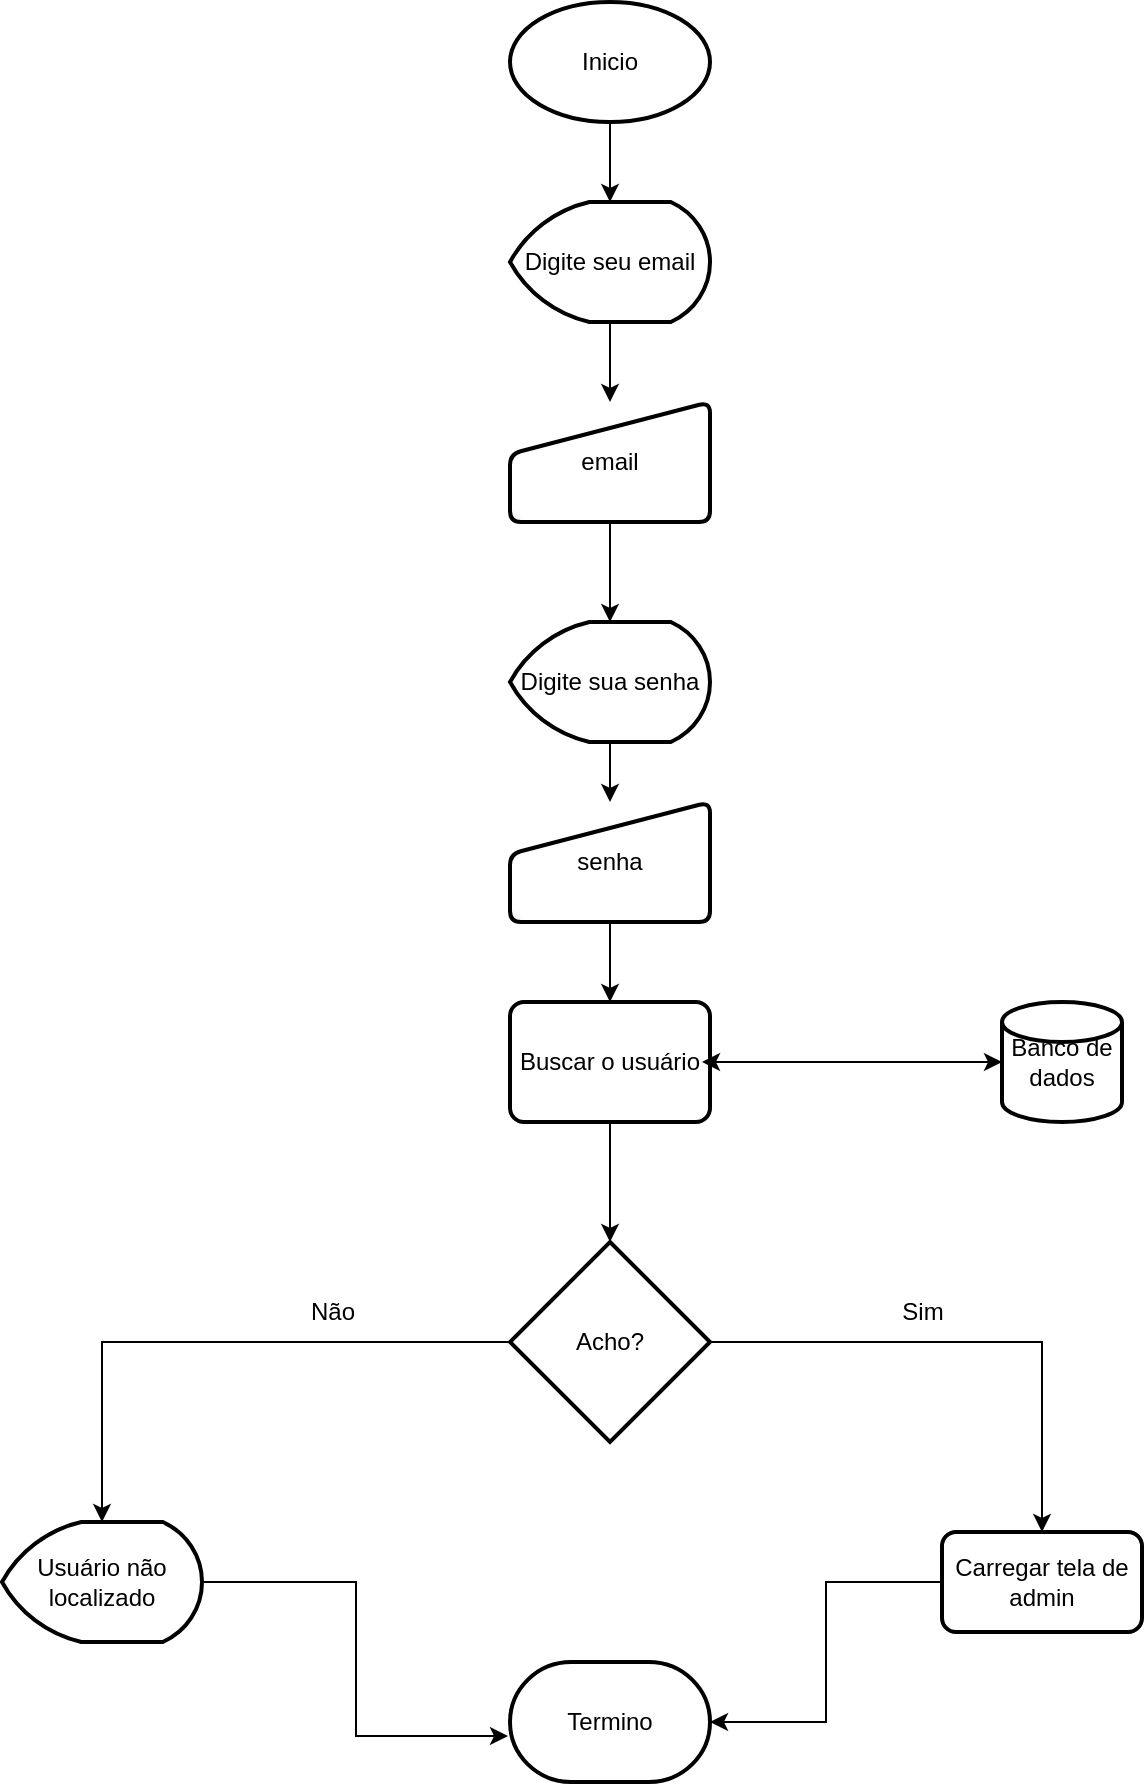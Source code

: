 <mxfile version="20.8.16" type="device"><diagram name="Página-1" id="3UbrsjIXJdkovNehri-S"><mxGraphModel dx="1104" dy="508" grid="1" gridSize="10" guides="1" tooltips="1" connect="1" arrows="1" fold="1" page="1" pageScale="1" pageWidth="827" pageHeight="1169" math="0" shadow="0"><root><mxCell id="0"/><mxCell id="1" parent="0"/><mxCell id="4pi1zFlPaG3Di6_CLTCA-4" value="" style="edgeStyle=orthogonalEdgeStyle;rounded=0;orthogonalLoop=1;jettySize=auto;html=1;" parent="1" source="4pi1zFlPaG3Di6_CLTCA-1" target="4pi1zFlPaG3Di6_CLTCA-3" edge="1"><mxGeometry relative="1" as="geometry"/></mxCell><mxCell id="4pi1zFlPaG3Di6_CLTCA-1" value="Inicio" style="strokeWidth=2;html=1;shape=mxgraph.flowchart.start_1;whiteSpace=wrap;" parent="1" vertex="1"><mxGeometry x="364" y="40" width="100" height="60" as="geometry"/></mxCell><mxCell id="4pi1zFlPaG3Di6_CLTCA-2" value="Termino" style="strokeWidth=2;html=1;shape=mxgraph.flowchart.terminator;whiteSpace=wrap;" parent="1" vertex="1"><mxGeometry x="364" y="870" width="100" height="60" as="geometry"/></mxCell><mxCell id="4pi1zFlPaG3Di6_CLTCA-6" value="" style="edgeStyle=orthogonalEdgeStyle;rounded=0;orthogonalLoop=1;jettySize=auto;html=1;" parent="1" source="4pi1zFlPaG3Di6_CLTCA-3" target="4pi1zFlPaG3Di6_CLTCA-5" edge="1"><mxGeometry relative="1" as="geometry"/></mxCell><mxCell id="4pi1zFlPaG3Di6_CLTCA-3" value="Digite seu email" style="strokeWidth=2;html=1;shape=mxgraph.flowchart.display;whiteSpace=wrap;" parent="1" vertex="1"><mxGeometry x="364" y="140" width="100" height="60" as="geometry"/></mxCell><mxCell id="4pi1zFlPaG3Di6_CLTCA-10" value="" style="edgeStyle=orthogonalEdgeStyle;rounded=0;orthogonalLoop=1;jettySize=auto;html=1;" parent="1" source="4pi1zFlPaG3Di6_CLTCA-5" target="4pi1zFlPaG3Di6_CLTCA-7" edge="1"><mxGeometry relative="1" as="geometry"/></mxCell><mxCell id="4pi1zFlPaG3Di6_CLTCA-5" value="email" style="html=1;strokeWidth=2;shape=manualInput;whiteSpace=wrap;rounded=1;size=26;arcSize=11;" parent="1" vertex="1"><mxGeometry x="364" y="240" width="100" height="60" as="geometry"/></mxCell><mxCell id="4pi1zFlPaG3Di6_CLTCA-9" value="" style="edgeStyle=orthogonalEdgeStyle;rounded=0;orthogonalLoop=1;jettySize=auto;html=1;" parent="1" source="4pi1zFlPaG3Di6_CLTCA-7" target="4pi1zFlPaG3Di6_CLTCA-8" edge="1"><mxGeometry relative="1" as="geometry"/></mxCell><mxCell id="4pi1zFlPaG3Di6_CLTCA-7" value="Digite sua senha" style="strokeWidth=2;html=1;shape=mxgraph.flowchart.display;whiteSpace=wrap;" parent="1" vertex="1"><mxGeometry x="364" y="350" width="100" height="60" as="geometry"/></mxCell><mxCell id="4pi1zFlPaG3Di6_CLTCA-12" style="edgeStyle=orthogonalEdgeStyle;rounded=0;orthogonalLoop=1;jettySize=auto;html=1;" parent="1" source="4pi1zFlPaG3Di6_CLTCA-8" target="4pi1zFlPaG3Di6_CLTCA-11" edge="1"><mxGeometry relative="1" as="geometry"/></mxCell><mxCell id="4pi1zFlPaG3Di6_CLTCA-8" value="senha" style="html=1;strokeWidth=2;shape=manualInput;whiteSpace=wrap;rounded=1;size=26;arcSize=11;" parent="1" vertex="1"><mxGeometry x="364" y="440" width="100" height="60" as="geometry"/></mxCell><mxCell id="4pi1zFlPaG3Di6_CLTCA-16" style="edgeStyle=orthogonalEdgeStyle;rounded=0;orthogonalLoop=1;jettySize=auto;html=1;" parent="1" source="4pi1zFlPaG3Di6_CLTCA-11" target="4pi1zFlPaG3Di6_CLTCA-13" edge="1"><mxGeometry relative="1" as="geometry"/></mxCell><mxCell id="4pi1zFlPaG3Di6_CLTCA-19" style="edgeStyle=orthogonalEdgeStyle;rounded=0;orthogonalLoop=1;jettySize=auto;html=1;" parent="1" source="4pi1zFlPaG3Di6_CLTCA-11" target="4pi1zFlPaG3Di6_CLTCA-18" edge="1"><mxGeometry relative="1" as="geometry"/></mxCell><mxCell id="4pi1zFlPaG3Di6_CLTCA-11" value="Buscar o usuário" style="rounded=1;whiteSpace=wrap;html=1;absoluteArcSize=1;arcSize=14;strokeWidth=2;" parent="1" vertex="1"><mxGeometry x="364" y="540" width="100" height="60" as="geometry"/></mxCell><mxCell id="4pi1zFlPaG3Di6_CLTCA-17" style="edgeStyle=orthogonalEdgeStyle;rounded=0;orthogonalLoop=1;jettySize=auto;html=1;" parent="1" source="4pi1zFlPaG3Di6_CLTCA-13" edge="1"><mxGeometry relative="1" as="geometry"><mxPoint x="460" y="570.0" as="targetPoint"/></mxGeometry></mxCell><mxCell id="4pi1zFlPaG3Di6_CLTCA-13" value="Banco de dados" style="strokeWidth=2;html=1;shape=mxgraph.flowchart.database;whiteSpace=wrap;" parent="1" vertex="1"><mxGeometry x="610" y="540" width="60" height="60" as="geometry"/></mxCell><mxCell id="4pi1zFlPaG3Di6_CLTCA-23" style="edgeStyle=orthogonalEdgeStyle;rounded=0;orthogonalLoop=1;jettySize=auto;html=1;" parent="1" source="4pi1zFlPaG3Di6_CLTCA-18" target="4pi1zFlPaG3Di6_CLTCA-20" edge="1"><mxGeometry relative="1" as="geometry"/></mxCell><mxCell id="4pi1zFlPaG3Di6_CLTCA-24" style="edgeStyle=orthogonalEdgeStyle;rounded=0;orthogonalLoop=1;jettySize=auto;html=1;" parent="1" source="4pi1zFlPaG3Di6_CLTCA-18" target="4pi1zFlPaG3Di6_CLTCA-22" edge="1"><mxGeometry relative="1" as="geometry"/></mxCell><mxCell id="4pi1zFlPaG3Di6_CLTCA-18" value="Acho?" style="strokeWidth=2;html=1;shape=mxgraph.flowchart.decision;whiteSpace=wrap;" parent="1" vertex="1"><mxGeometry x="364" y="660" width="100" height="100" as="geometry"/></mxCell><mxCell id="4pi1zFlPaG3Di6_CLTCA-26" style="edgeStyle=orthogonalEdgeStyle;rounded=0;orthogonalLoop=1;jettySize=auto;html=1;entryX=-0.01;entryY=0.617;entryDx=0;entryDy=0;entryPerimeter=0;" parent="1" source="4pi1zFlPaG3Di6_CLTCA-20" target="4pi1zFlPaG3Di6_CLTCA-2" edge="1"><mxGeometry relative="1" as="geometry"/></mxCell><mxCell id="4pi1zFlPaG3Di6_CLTCA-20" value="Usuário não localizado" style="strokeWidth=2;html=1;shape=mxgraph.flowchart.display;whiteSpace=wrap;" parent="1" vertex="1"><mxGeometry x="110" y="800" width="100" height="60" as="geometry"/></mxCell><mxCell id="4pi1zFlPaG3Di6_CLTCA-25" style="edgeStyle=orthogonalEdgeStyle;rounded=0;orthogonalLoop=1;jettySize=auto;html=1;entryX=1;entryY=0.5;entryDx=0;entryDy=0;entryPerimeter=0;" parent="1" source="4pi1zFlPaG3Di6_CLTCA-22" target="4pi1zFlPaG3Di6_CLTCA-2" edge="1"><mxGeometry relative="1" as="geometry"/></mxCell><mxCell id="4pi1zFlPaG3Di6_CLTCA-22" value="Carregar tela de admin" style="rounded=1;whiteSpace=wrap;html=1;absoluteArcSize=1;arcSize=14;strokeWidth=2;" parent="1" vertex="1"><mxGeometry x="580" y="805" width="100" height="50" as="geometry"/></mxCell><mxCell id="4pi1zFlPaG3Di6_CLTCA-27" value="Não" style="text;html=1;align=center;verticalAlign=middle;resizable=0;points=[];autosize=1;strokeColor=none;fillColor=none;" parent="1" vertex="1"><mxGeometry x="250" y="680" width="50" height="30" as="geometry"/></mxCell><mxCell id="4pi1zFlPaG3Di6_CLTCA-28" value="Sim" style="text;html=1;align=center;verticalAlign=middle;resizable=0;points=[];autosize=1;strokeColor=none;fillColor=none;" parent="1" vertex="1"><mxGeometry x="550" y="680" width="40" height="30" as="geometry"/></mxCell></root></mxGraphModel></diagram></mxfile>